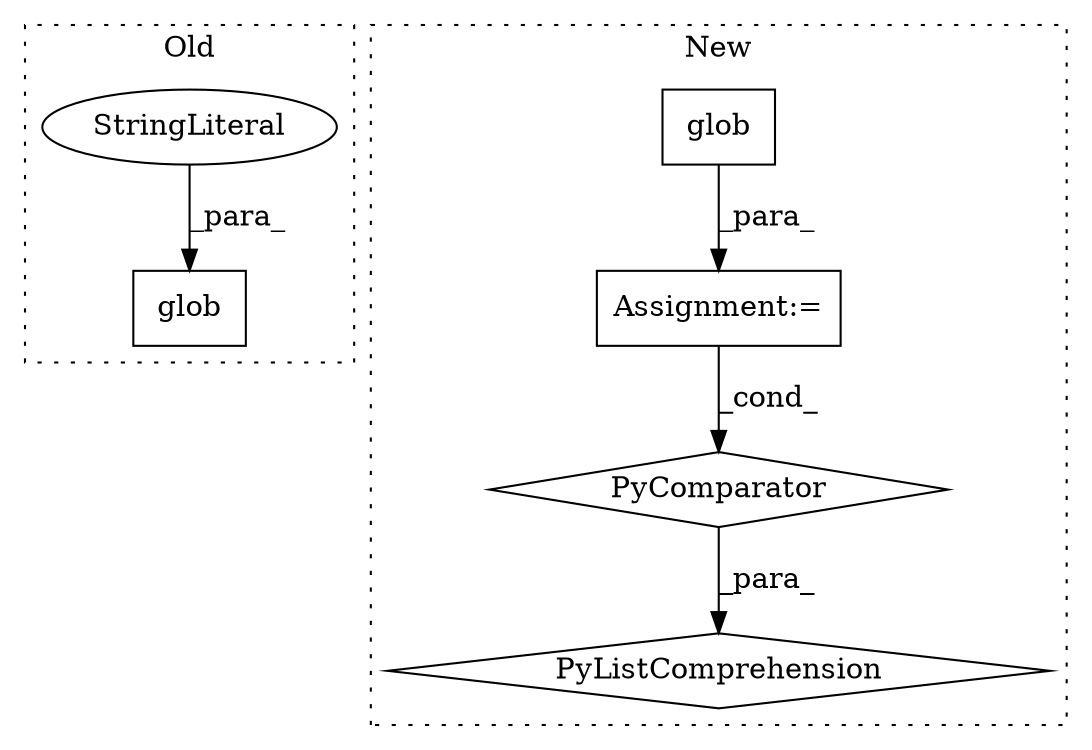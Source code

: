 digraph G {
subgraph cluster0 {
1 [label="glob" a="32" s="2738,2750" l="5,1" shape="box"];
4 [label="StringLiteral" a="45" s="2743" l="7" shape="ellipse"];
label = "Old";
style="dotted";
}
subgraph cluster1 {
2 [label="PyComparator" a="113" s="2957" l="70" shape="diamond"];
3 [label="PyListComprehension" a="109" s="2895" l="140" shape="diamond"];
5 [label="Assignment:=" a="7" s="2957" l="70" shape="box"];
6 [label="glob" a="32" s="2964,3005" l="5,1" shape="box"];
label = "New";
style="dotted";
}
2 -> 3 [label="_para_"];
4 -> 1 [label="_para_"];
5 -> 2 [label="_cond_"];
6 -> 5 [label="_para_"];
}